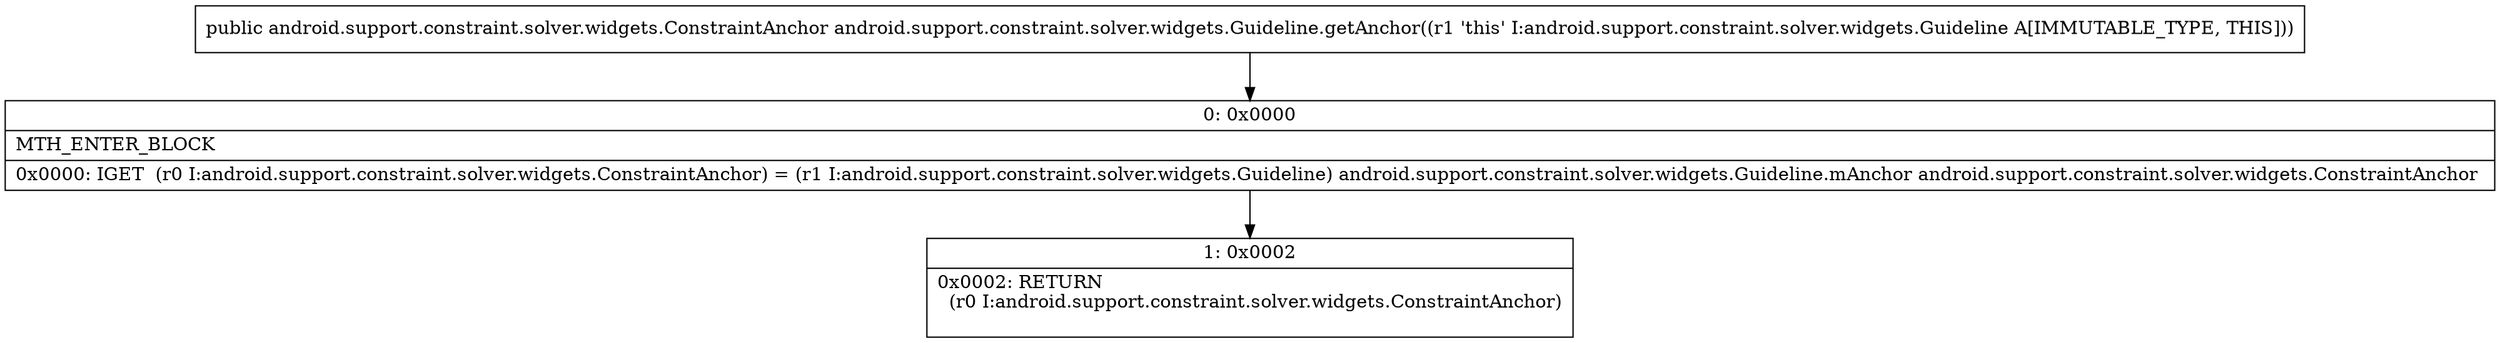 digraph "CFG forandroid.support.constraint.solver.widgets.Guideline.getAnchor()Landroid\/support\/constraint\/solver\/widgets\/ConstraintAnchor;" {
Node_0 [shape=record,label="{0\:\ 0x0000|MTH_ENTER_BLOCK\l|0x0000: IGET  (r0 I:android.support.constraint.solver.widgets.ConstraintAnchor) = (r1 I:android.support.constraint.solver.widgets.Guideline) android.support.constraint.solver.widgets.Guideline.mAnchor android.support.constraint.solver.widgets.ConstraintAnchor \l}"];
Node_1 [shape=record,label="{1\:\ 0x0002|0x0002: RETURN  \l  (r0 I:android.support.constraint.solver.widgets.ConstraintAnchor)\l \l}"];
MethodNode[shape=record,label="{public android.support.constraint.solver.widgets.ConstraintAnchor android.support.constraint.solver.widgets.Guideline.getAnchor((r1 'this' I:android.support.constraint.solver.widgets.Guideline A[IMMUTABLE_TYPE, THIS])) }"];
MethodNode -> Node_0;
Node_0 -> Node_1;
}

